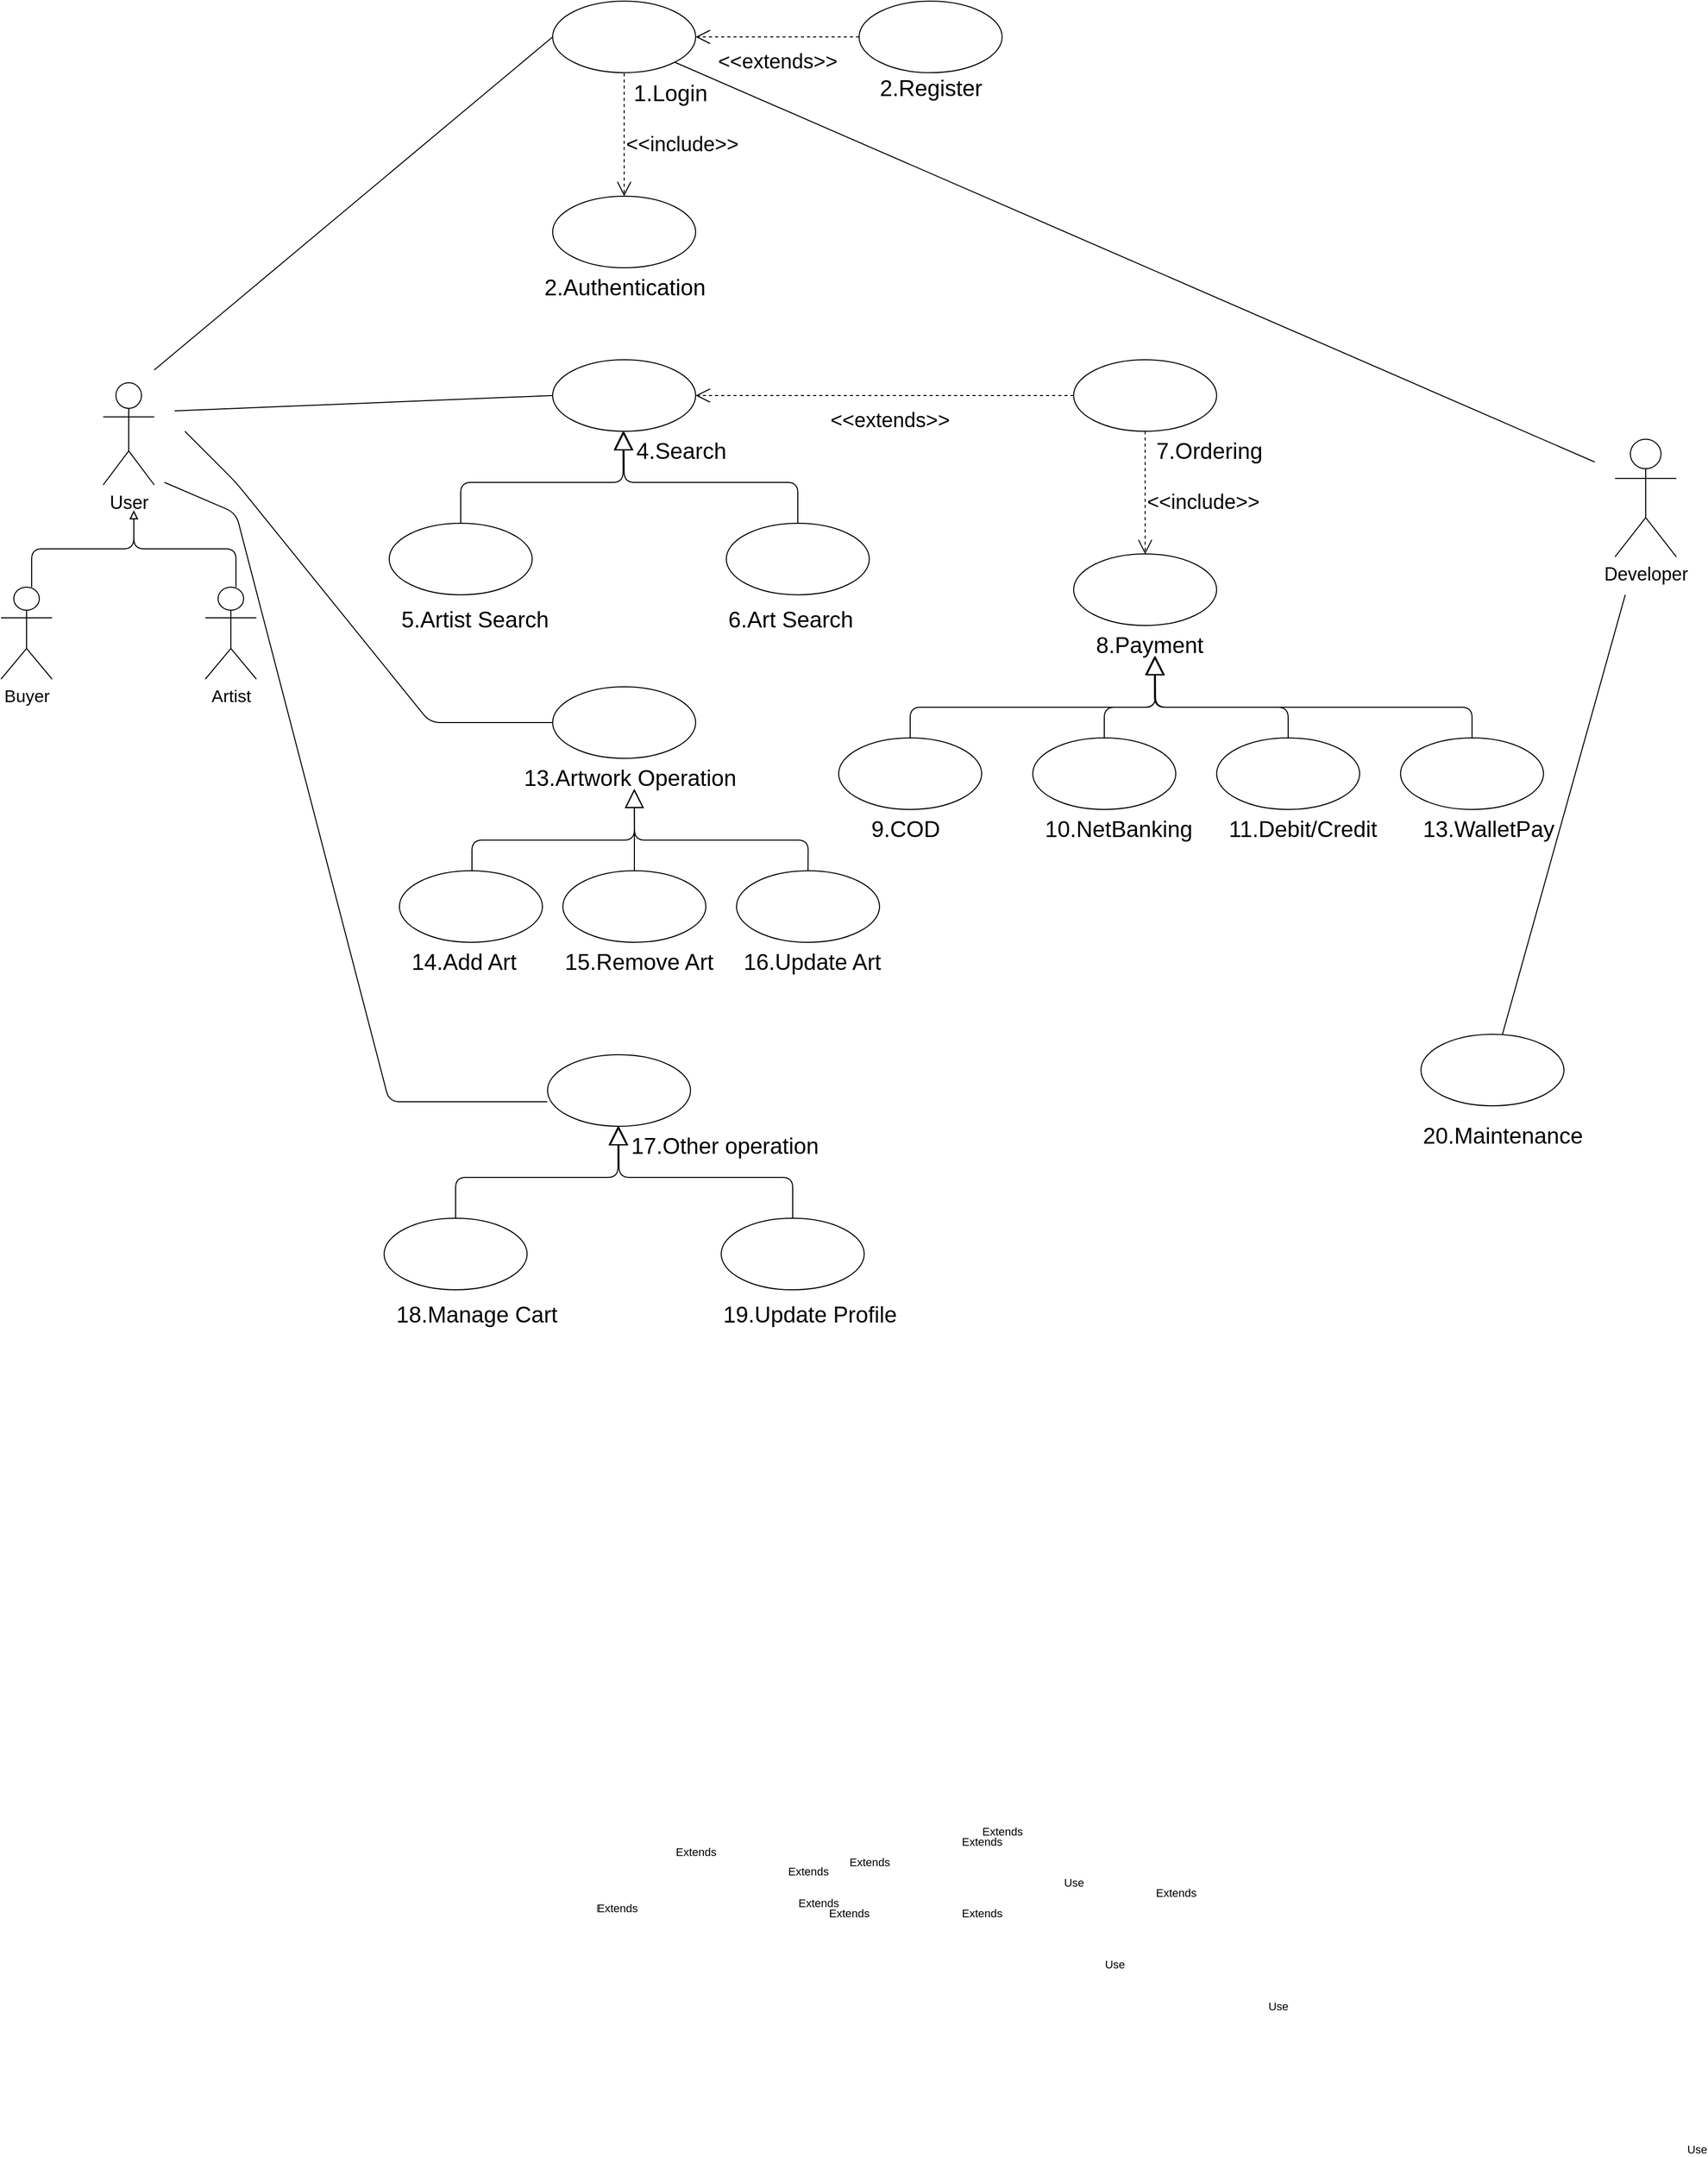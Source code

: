 <mxfile version="12.5.6" type="github"><diagram id="0_n4ICIvHQnt4jsbgFdf" name="Page-1"><mxGraphModel dx="3410" dy="2514" grid="1" gridSize="10" guides="1" tooltips="1" connect="1" arrows="1" fold="1" page="1" pageScale="1" pageWidth="850" pageHeight="1100" math="0" shadow="0"><root><mxCell id="0"/><mxCell id="1" parent="0"/><mxCell id="TF30Tjqb5R2LsZKdakgX-15" value="&lt;font style=&quot;font-size: 18px&quot;&gt;User&lt;/font&gt;" style="shape=umlActor;verticalLabelPosition=bottom;labelBackgroundColor=#ffffff;verticalAlign=top;html=1;outlineConnect=0;" vertex="1" parent="1"><mxGeometry x="-290" y="302.5" width="50" height="100" as="geometry"/></mxCell><mxCell id="TF30Tjqb5R2LsZKdakgX-16" value="&lt;font style=&quot;font-size: 17px&quot;&gt;Buyer&lt;/font&gt;" style="shape=umlActor;verticalLabelPosition=bottom;labelBackgroundColor=#ffffff;verticalAlign=top;html=1;outlineConnect=0;" vertex="1" parent="1"><mxGeometry x="-390" y="502.5" width="50" height="90" as="geometry"/></mxCell><mxCell id="TF30Tjqb5R2LsZKdakgX-17" value="&lt;font style=&quot;font-size: 17px&quot;&gt;Artist&lt;/font&gt;" style="shape=umlActor;verticalLabelPosition=bottom;labelBackgroundColor=#ffffff;verticalAlign=top;html=1;outlineConnect=0;" vertex="1" parent="1"><mxGeometry x="-190" y="502.5" width="50" height="90" as="geometry"/></mxCell><mxCell id="TF30Tjqb5R2LsZKdakgX-18" value="" style="endArrow=block;html=1;endFill=0;edgeStyle=elbowEdgeStyle;elbow=vertical" edge="1" parent="1"><mxGeometry width="100" height="75" relative="1" as="geometry"><mxPoint x="-360" y="502.5" as="sourcePoint"/><mxPoint x="-260" y="427.5" as="targetPoint"/></mxGeometry></mxCell><mxCell id="TF30Tjqb5R2LsZKdakgX-19" value="" style="endArrow=block;html=1;endFill=0;edgeStyle=elbowEdgeStyle;elbow=vertical" edge="1" parent="1"><mxGeometry width="100" height="75" relative="1" as="geometry"><mxPoint x="-160" y="502.5" as="sourcePoint"/><mxPoint x="-260" y="427.5" as="targetPoint"/></mxGeometry></mxCell><mxCell id="TF30Tjqb5R2LsZKdakgX-22" value="" style="ellipse;whiteSpace=wrap;html=1;" vertex="1" parent="1"><mxGeometry x="150" y="-70.88" width="140" height="70" as="geometry"/></mxCell><mxCell id="TF30Tjqb5R2LsZKdakgX-23" value="&lt;span style=&quot;font-size: 22px&quot;&gt;1.Login&lt;/span&gt;" style="text;html=1;align=center;verticalAlign=middle;resizable=0;points=[];autosize=1;" vertex="1" parent="1"><mxGeometry x="220" y="10" width="90" height="20" as="geometry"/></mxCell><mxCell id="TF30Tjqb5R2LsZKdakgX-26" value="" style="ellipse;whiteSpace=wrap;html=1;" vertex="1" parent="1"><mxGeometry x="450" y="-70.88" width="140" height="70" as="geometry"/></mxCell><mxCell id="TF30Tjqb5R2LsZKdakgX-27" value="" style="ellipse;whiteSpace=wrap;html=1;" vertex="1" parent="1"><mxGeometry x="150" y="120" width="140" height="70" as="geometry"/></mxCell><mxCell id="TF30Tjqb5R2LsZKdakgX-29" value="" style="ellipse;whiteSpace=wrap;html=1;" vertex="1" parent="1"><mxGeometry x="150" y="280" width="140" height="70" as="geometry"/></mxCell><mxCell id="TF30Tjqb5R2LsZKdakgX-33" value="" style="ellipse;whiteSpace=wrap;html=1;" vertex="1" parent="1"><mxGeometry x="320" y="440" width="140" height="70" as="geometry"/></mxCell><mxCell id="TF30Tjqb5R2LsZKdakgX-35" value="" style="ellipse;whiteSpace=wrap;html=1;" vertex="1" parent="1"><mxGeometry x="660" y="280" width="140" height="70" as="geometry"/></mxCell><mxCell id="TF30Tjqb5R2LsZKdakgX-38" value="" style="ellipse;whiteSpace=wrap;html=1;" vertex="1" parent="1"><mxGeometry x="-10" y="440" width="140" height="70" as="geometry"/></mxCell><mxCell id="TF30Tjqb5R2LsZKdakgX-39" value="" style="ellipse;whiteSpace=wrap;html=1;" vertex="1" parent="1"><mxGeometry x="150" y="600" width="140" height="70" as="geometry"/></mxCell><mxCell id="TF30Tjqb5R2LsZKdakgX-40" value="" style="ellipse;whiteSpace=wrap;html=1;" vertex="1" parent="1"><mxGeometry x="330" y="780" width="140" height="70" as="geometry"/></mxCell><mxCell id="TF30Tjqb5R2LsZKdakgX-41" value="" style="ellipse;whiteSpace=wrap;html=1;" vertex="1" parent="1"><mxGeometry x="160" y="780" width="140" height="70" as="geometry"/></mxCell><mxCell id="TF30Tjqb5R2LsZKdakgX-42" value="" style="ellipse;whiteSpace=wrap;html=1;" vertex="1" parent="1"><mxGeometry y="780" width="140" height="70" as="geometry"/></mxCell><mxCell id="TF30Tjqb5R2LsZKdakgX-43" value="" style="ellipse;whiteSpace=wrap;html=1;" vertex="1" parent="1"><mxGeometry x="980" y="650" width="140" height="70" as="geometry"/></mxCell><mxCell id="TF30Tjqb5R2LsZKdakgX-44" value="&lt;font style=&quot;font-size: 18px&quot;&gt;Developer&lt;/font&gt;" style="shape=umlActor;verticalLabelPosition=bottom;labelBackgroundColor=#ffffff;verticalAlign=top;html=1;" vertex="1" parent="1"><mxGeometry x="1190" y="357.79" width="60" height="115" as="geometry"/></mxCell><mxCell id="TF30Tjqb5R2LsZKdakgX-45" value="Use" style="endArrow=open;endSize=12;dashed=1;html=1;entryX=0.5;entryY=0;entryDx=0;entryDy=0;" edge="1" parent="1" target="TF30Tjqb5R2LsZKdakgX-27"><mxGeometry x="1" y="1795" width="160" relative="1" as="geometry"><mxPoint x="220" y="-0.29" as="sourcePoint"/><mxPoint x="380" y="-0.29" as="targetPoint"/><mxPoint x="-1315" y="1730" as="offset"/></mxGeometry></mxCell><mxCell id="TF30Tjqb5R2LsZKdakgX-46" value="&lt;font style=&quot;font-size: 22px&quot;&gt;2.Authentication&lt;/font&gt;" style="text;html=1;" vertex="1" parent="1"><mxGeometry x="140" y="190" width="180" height="30" as="geometry"/></mxCell><mxCell id="TF30Tjqb5R2LsZKdakgX-47" value="&lt;font style=&quot;font-size: 20px&quot;&gt;&amp;lt;&amp;lt;include&amp;gt;&amp;gt;&lt;/font&gt;" style="text;html=1;" vertex="1" parent="1"><mxGeometry x="220" y="50" width="120" height="30" as="geometry"/></mxCell><mxCell id="TF30Tjqb5R2LsZKdakgX-49" value="&lt;span style=&quot;font-size: 22px&quot;&gt;2.Register&lt;/span&gt;" style="text;html=1;align=center;verticalAlign=middle;resizable=0;points=[];autosize=1;" vertex="1" parent="1"><mxGeometry x="460" y="5" width="120" height="20" as="geometry"/></mxCell><mxCell id="TF30Tjqb5R2LsZKdakgX-50" value="&lt;font style=&quot;font-size: 20px&quot;&gt;&amp;lt;&amp;lt;extends&amp;gt;&amp;gt;&lt;/font&gt;" style="text;html=1;" vertex="1" parent="1"><mxGeometry x="310" y="-30.88" width="120" height="30" as="geometry"/></mxCell><mxCell id="TF30Tjqb5R2LsZKdakgX-52" value="Use" style="endArrow=open;endSize=12;dashed=1;html=1;entryX=1;entryY=0.5;entryDx=0;entryDy=0;exitX=0;exitY=0.5;exitDx=0;exitDy=0;" edge="1" parent="1" source="TF30Tjqb5R2LsZKdakgX-26" target="TF30Tjqb5R2LsZKdakgX-22"><mxGeometry x="-1" y="1818" width="160" relative="1" as="geometry"><mxPoint x="470" y="110" as="sourcePoint"/><mxPoint x="230.0" y="130" as="targetPoint"/><mxPoint x="210" y="-12" as="offset"/></mxGeometry></mxCell><mxCell id="TF30Tjqb5R2LsZKdakgX-53" value="&lt;font style=&quot;font-size: 22px&quot;&gt;4.Search&lt;/font&gt;" style="text;html=1;" vertex="1" parent="1"><mxGeometry x="230" y="350" width="80" height="30" as="geometry"/></mxCell><mxCell id="TF30Tjqb5R2LsZKdakgX-59" value="Extends" style="endArrow=block;endSize=16;endFill=0;html=1;entryX=0.5;entryY=1;entryDx=0;entryDy=0;exitX=0.5;exitY=0;exitDx=0;exitDy=0;" edge="1" parent="1" source="TF30Tjqb5R2LsZKdakgX-38"><mxGeometry x="0.598" y="-1403" width="160" relative="1" as="geometry"><mxPoint x="218.82" y="436.65" as="sourcePoint"/><mxPoint x="218.82" y="350" as="targetPoint"/><mxPoint x="-1212" y="1395" as="offset"/><Array as="points"><mxPoint x="60" y="400"/><mxPoint x="219" y="400"/></Array></mxGeometry></mxCell><mxCell id="TF30Tjqb5R2LsZKdakgX-60" value="Extends" style="endArrow=block;endSize=16;endFill=0;html=1;entryX=0.5;entryY=1;entryDx=0;entryDy=0;" edge="1" parent="1" source="TF30Tjqb5R2LsZKdakgX-33"><mxGeometry x="-0.692" y="1352" width="160" relative="1" as="geometry"><mxPoint x="61" y="440" as="sourcePoint"/><mxPoint x="219.82" y="350" as="targetPoint"/><mxPoint x="70" y="-2" as="offset"/><Array as="points"><mxPoint x="390" y="400"/><mxPoint x="220" y="400"/></Array></mxGeometry></mxCell><mxCell id="TF30Tjqb5R2LsZKdakgX-61" value="&lt;font style=&quot;font-size: 22px&quot;&gt;5.Artist Search&lt;/font&gt;" style="text;html=1;" vertex="1" parent="1"><mxGeometry x="-0.35" y="515" width="70" height="30" as="geometry"/></mxCell><mxCell id="TF30Tjqb5R2LsZKdakgX-62" value="&lt;span style=&quot;font-size: 22px&quot;&gt;6.Art Search&lt;/span&gt;" style="text;html=1;" vertex="1" parent="1"><mxGeometry x="320" y="515" width="100" height="30" as="geometry"/></mxCell><mxCell id="TF30Tjqb5R2LsZKdakgX-63" value="&lt;font style=&quot;font-size: 22px&quot;&gt;13.Artwork Operation&lt;/font&gt;" style="text;html=1;" vertex="1" parent="1"><mxGeometry x="120" y="670" width="100" height="30" as="geometry"/></mxCell><mxCell id="TF30Tjqb5R2LsZKdakgX-65" value="Extends" style="endArrow=block;endSize=16;endFill=0;html=1;entryX=0.5;entryY=1;entryDx=0;entryDy=0;" edge="1" parent="1"><mxGeometry x="-1" y="-1041" width="160" relative="1" as="geometry"><mxPoint x="230" y="780" as="sourcePoint"/><mxPoint x="230" y="700" as="targetPoint"/><mxPoint x="-831" y="1020" as="offset"/></mxGeometry></mxCell><mxCell id="TF30Tjqb5R2LsZKdakgX-66" value="Extends" style="endArrow=block;endSize=16;endFill=0;html=1;entryX=0.5;entryY=1;entryDx=0;entryDy=0;" edge="1" parent="1"><mxGeometry x="0.582" y="-1024" width="160" relative="1" as="geometry"><mxPoint x="71" y="780" as="sourcePoint"/><mxPoint x="229.82" y="700" as="targetPoint"/><mxPoint x="-854" y="1013" as="offset"/><Array as="points"><mxPoint x="71" y="750"/><mxPoint x="230" y="750"/></Array></mxGeometry></mxCell><mxCell id="TF30Tjqb5R2LsZKdakgX-67" value="Extends" style="endArrow=block;endSize=16;endFill=0;html=1;entryX=0.5;entryY=1;entryDx=0;entryDy=0;" edge="1" parent="1"><mxGeometry x="0.121" y="990" width="160" relative="1" as="geometry"><mxPoint x="400" y="780" as="sourcePoint"/><mxPoint x="230.0" y="700" as="targetPoint"/><mxPoint as="offset"/><Array as="points"><mxPoint x="400.18" y="750"/><mxPoint x="230.18" y="750"/></Array></mxGeometry></mxCell><mxCell id="TF30Tjqb5R2LsZKdakgX-68" value="" style="ellipse;whiteSpace=wrap;html=1;" vertex="1" parent="1"><mxGeometry x="145.0" y="960" width="140" height="70" as="geometry"/></mxCell><mxCell id="TF30Tjqb5R2LsZKdakgX-69" value="" style="ellipse;whiteSpace=wrap;html=1;" vertex="1" parent="1"><mxGeometry x="315" y="1120" width="140" height="70" as="geometry"/></mxCell><mxCell id="TF30Tjqb5R2LsZKdakgX-70" value="" style="ellipse;whiteSpace=wrap;html=1;" vertex="1" parent="1"><mxGeometry x="-15.0" y="1120" width="140" height="70" as="geometry"/></mxCell><mxCell id="TF30Tjqb5R2LsZKdakgX-71" value="&lt;font style=&quot;font-size: 22px&quot;&gt;17.Other operation&lt;/font&gt;" style="text;html=1;" vertex="1" parent="1"><mxGeometry x="225.0" y="1030" width="80" height="30" as="geometry"/></mxCell><mxCell id="TF30Tjqb5R2LsZKdakgX-72" value="Extends" style="endArrow=block;endSize=16;endFill=0;html=1;entryX=0.5;entryY=1;entryDx=0;entryDy=0;exitX=0.5;exitY=0;exitDx=0;exitDy=0;" edge="1" parent="1" source="TF30Tjqb5R2LsZKdakgX-70"><mxGeometry x="1" y="812" width="160" relative="1" as="geometry"><mxPoint x="213.82" y="1116.65" as="sourcePoint"/><mxPoint x="213.82" y="1030" as="targetPoint"/><mxPoint x="810" y="762" as="offset"/><Array as="points"><mxPoint x="55.0" y="1080"/><mxPoint x="214.0" y="1080"/></Array></mxGeometry></mxCell><mxCell id="TF30Tjqb5R2LsZKdakgX-73" value="Extends" style="endArrow=block;endSize=16;endFill=0;html=1;entryX=0.5;entryY=1;entryDx=0;entryDy=0;" edge="1" parent="1" source="TF30Tjqb5R2LsZKdakgX-69"><mxGeometry x="1" y="812" width="160" relative="1" as="geometry"><mxPoint x="56.0" y="1120" as="sourcePoint"/><mxPoint x="214.82" y="1030" as="targetPoint"/><mxPoint x="810" y="762" as="offset"/><Array as="points"><mxPoint x="385" y="1080"/><mxPoint x="215.0" y="1080"/></Array></mxGeometry></mxCell><mxCell id="TF30Tjqb5R2LsZKdakgX-74" value="&lt;span style=&quot;font-size: 22px&quot;&gt;18.Manage Cart&lt;/span&gt;" style="text;html=1;" vertex="1" parent="1"><mxGeometry x="-5.35" y="1195" width="70" height="30" as="geometry"/></mxCell><mxCell id="TF30Tjqb5R2LsZKdakgX-75" value="&lt;font style=&quot;font-size: 22px&quot;&gt;19.Update Profile&lt;/font&gt;" style="text;html=1;" vertex="1" parent="1"><mxGeometry x="315" y="1195" width="100" height="30" as="geometry"/></mxCell><mxCell id="TF30Tjqb5R2LsZKdakgX-76" value="&lt;font style=&quot;font-size: 20px&quot;&gt;&amp;lt;&amp;lt;extends&amp;gt;&amp;gt;&lt;/font&gt;" style="text;html=1;" vertex="1" parent="1"><mxGeometry x="420" y="320" width="120" height="30" as="geometry"/></mxCell><mxCell id="TF30Tjqb5R2LsZKdakgX-77" value="Use" style="endArrow=open;endSize=12;dashed=1;html=1;entryX=1;entryY=0.5;entryDx=0;entryDy=0;exitX=0;exitY=0.5;exitDx=0;exitDy=0;" edge="1" parent="1" source="TF30Tjqb5R2LsZKdakgX-35"><mxGeometry x="-1" y="1589" width="160" relative="1" as="geometry"><mxPoint x="450.0" y="315.0" as="sourcePoint"/><mxPoint x="290.0" y="315.0" as="targetPoint"/><mxPoint x="200" y="-13" as="offset"/></mxGeometry></mxCell><mxCell id="TF30Tjqb5R2LsZKdakgX-78" value="&lt;font style=&quot;font-size: 22px&quot;&gt;7.Ordering&lt;/font&gt;" style="text;html=1;" vertex="1" parent="1"><mxGeometry x="739.06" y="350" width="80" height="30" as="geometry"/></mxCell><mxCell id="TF30Tjqb5R2LsZKdakgX-80" value="Use" style="endArrow=open;endSize=12;dashed=1;html=1;entryX=0.5;entryY=0;entryDx=0;entryDy=0;" edge="1" parent="1"><mxGeometry x="1" y="1651" width="160" relative="1" as="geometry"><mxPoint x="730.0" y="350.0" as="sourcePoint"/><mxPoint x="730.0" y="470.29" as="targetPoint"/><mxPoint x="-1111" y="1560" as="offset"/></mxGeometry></mxCell><mxCell id="TF30Tjqb5R2LsZKdakgX-81" value="&lt;font style=&quot;font-size: 20px&quot;&gt;&amp;lt;&amp;lt;include&amp;gt;&amp;gt;&lt;/font&gt;" style="text;html=1;" vertex="1" parent="1"><mxGeometry x="730" y="400.29" width="120" height="30" as="geometry"/></mxCell><mxCell id="TF30Tjqb5R2LsZKdakgX-85" value="" style="ellipse;whiteSpace=wrap;html=1;" vertex="1" parent="1"><mxGeometry x="660" y="470" width="140" height="70" as="geometry"/></mxCell><mxCell id="TF30Tjqb5R2LsZKdakgX-86" value="" style="ellipse;whiteSpace=wrap;html=1;" vertex="1" parent="1"><mxGeometry x="800" y="650" width="140" height="70" as="geometry"/></mxCell><mxCell id="TF30Tjqb5R2LsZKdakgX-87" value="" style="ellipse;whiteSpace=wrap;html=1;" vertex="1" parent="1"><mxGeometry x="620" y="650" width="140" height="70" as="geometry"/></mxCell><mxCell id="TF30Tjqb5R2LsZKdakgX-88" value="" style="ellipse;whiteSpace=wrap;html=1;" vertex="1" parent="1"><mxGeometry x="430" y="650" width="140" height="70" as="geometry"/></mxCell><mxCell id="TF30Tjqb5R2LsZKdakgX-89" value="&lt;font style=&quot;font-size: 22px&quot;&gt;8.Payment&lt;/font&gt;" style="text;html=1;" vertex="1" parent="1"><mxGeometry x="680" y="540" width="100" height="30" as="geometry"/></mxCell><mxCell id="TF30Tjqb5R2LsZKdakgX-90" value="Extends" style="endArrow=block;endSize=16;endFill=0;html=1;entryX=0.5;entryY=1;entryDx=0;entryDy=0;exitX=0.5;exitY=0;exitDx=0;exitDy=0;" edge="1" parent="1" source="TF30Tjqb5R2LsZKdakgX-87"><mxGeometry x="-0.538" y="-1186" width="160" relative="1" as="geometry"><mxPoint x="740.0" y="650" as="sourcePoint"/><mxPoint x="740.0" y="570" as="targetPoint"/><mxPoint x="-120" y="-6" as="offset"/><Array as="points"><mxPoint x="690" y="620"/><mxPoint x="740" y="620"/></Array></mxGeometry></mxCell><mxCell id="TF30Tjqb5R2LsZKdakgX-91" value="Extends" style="endArrow=block;endSize=16;endFill=0;html=1;entryX=0.5;entryY=1;entryDx=0;entryDy=0;exitX=0.5;exitY=0;exitDx=0;exitDy=0;" edge="1" parent="1" source="TF30Tjqb5R2LsZKdakgX-88"><mxGeometry x="-0.25" y="-1100" width="160" relative="1" as="geometry"><mxPoint x="581" y="650" as="sourcePoint"/><mxPoint x="739.82" y="570" as="targetPoint"/><mxPoint as="offset"/><Array as="points"><mxPoint x="500" y="620"/><mxPoint x="740" y="620"/></Array></mxGeometry></mxCell><mxCell id="TF30Tjqb5R2LsZKdakgX-92" value="Extends" style="endArrow=block;endSize=16;endFill=0;html=1;entryX=0.5;entryY=1;entryDx=0;entryDy=0;exitX=0.5;exitY=0;exitDx=0;exitDy=0;" edge="1" parent="1" source="TF30Tjqb5R2LsZKdakgX-43"><mxGeometry x="0.744" y="1123" width="160" relative="1" as="geometry"><mxPoint x="1040" y="640" as="sourcePoint"/><mxPoint x="740.0" y="570" as="targetPoint"/><mxPoint x="953" y="1106" as="offset"/><Array as="points"><mxPoint x="1050" y="620"/><mxPoint x="740.18" y="620"/></Array></mxGeometry></mxCell><mxCell id="TF30Tjqb5R2LsZKdakgX-93" value="Extends" style="endArrow=block;endSize=16;endFill=0;html=1;entryX=0.5;entryY=1;entryDx=0;entryDy=0;exitX=0.5;exitY=0;exitDx=0;exitDy=0;" edge="1" parent="1" source="TF30Tjqb5R2LsZKdakgX-86"><mxGeometry x="0.329" y="1160" width="160" relative="1" as="geometry"><mxPoint x="909.24" y="660" as="sourcePoint"/><mxPoint x="739.06" y="570" as="targetPoint"/><mxPoint as="offset"/><Array as="points"><mxPoint x="870" y="620"/><mxPoint x="739.24" y="620"/></Array></mxGeometry></mxCell><mxCell id="TF30Tjqb5R2LsZKdakgX-94" value="&lt;font style=&quot;font-size: 22px&quot;&gt;14.Add Art&lt;/font&gt;" style="text;html=1;" vertex="1" parent="1"><mxGeometry x="10" y="850" width="90" height="30" as="geometry"/></mxCell><mxCell id="TF30Tjqb5R2LsZKdakgX-95" value="&lt;font style=&quot;font-size: 22px&quot;&gt;15.Remove Art&lt;/font&gt;" style="text;html=1;" vertex="1" parent="1"><mxGeometry x="160" y="850" width="80" height="30" as="geometry"/></mxCell><mxCell id="TF30Tjqb5R2LsZKdakgX-96" value="&lt;font style=&quot;font-size: 22px&quot;&gt;16.Update Art&lt;/font&gt;" style="text;html=1;" vertex="1" parent="1"><mxGeometry x="335" y="850" width="80" height="30" as="geometry"/></mxCell><mxCell id="TF30Tjqb5R2LsZKdakgX-98" value="&lt;font style=&quot;font-size: 22px&quot;&gt;9.COD&lt;/font&gt;" style="text;html=1;" vertex="1" parent="1"><mxGeometry x="460" y="720" width="80" height="30" as="geometry"/></mxCell><mxCell id="TF30Tjqb5R2LsZKdakgX-99" value="&lt;font style=&quot;font-size: 22px&quot;&gt;&lt;font style=&quot;font-size: 22px&quot;&gt;10.&lt;/font&gt;&lt;font style=&quot;font-size: 22px&quot;&gt;NetBanking&lt;/font&gt;&lt;/font&gt;" style="text;html=1;" vertex="1" parent="1"><mxGeometry x="630" y="720" width="80" height="30" as="geometry"/></mxCell><mxCell id="TF30Tjqb5R2LsZKdakgX-102" value="&lt;font style=&quot;font-size: 22px&quot;&gt;11.Debit/Credit&lt;/font&gt;" style="text;html=1;" vertex="1" parent="1"><mxGeometry x="810" y="720" width="80" height="30" as="geometry"/></mxCell><mxCell id="TF30Tjqb5R2LsZKdakgX-103" value="&lt;font style=&quot;font-size: 22px&quot;&gt;13.WalletPay&lt;/font&gt;" style="text;html=1;" vertex="1" parent="1"><mxGeometry x="1000" y="720" width="80" height="30" as="geometry"/></mxCell><mxCell id="TF30Tjqb5R2LsZKdakgX-107" value="" style="ellipse;whiteSpace=wrap;html=1;" vertex="1" parent="1"><mxGeometry x="1000" y="940.0" width="140" height="70" as="geometry"/></mxCell><mxCell id="TF30Tjqb5R2LsZKdakgX-108" value="&lt;font style=&quot;font-size: 22px&quot;&gt;20.Maintenance&lt;/font&gt;" style="text;html=1;" vertex="1" parent="1"><mxGeometry x="1000" y="1020.0" width="120" height="30" as="geometry"/></mxCell><mxCell id="TF30Tjqb5R2LsZKdakgX-117" value="" style="endArrow=none;html=1;entryX=0;entryY=0.5;entryDx=0;entryDy=0;" edge="1" parent="1" target="TF30Tjqb5R2LsZKdakgX-22"><mxGeometry width="50" height="50" relative="1" as="geometry"><mxPoint x="-240" y="290" as="sourcePoint"/><mxPoint x="-110" y="270" as="targetPoint"/></mxGeometry></mxCell><mxCell id="TF30Tjqb5R2LsZKdakgX-119" value="" style="endArrow=none;html=1;entryX=0;entryY=0.5;entryDx=0;entryDy=0;" edge="1" parent="1" target="TF30Tjqb5R2LsZKdakgX-29"><mxGeometry width="50" height="50" relative="1" as="geometry"><mxPoint x="-220" y="330" as="sourcePoint"/><mxPoint x="170" y="-15.88" as="targetPoint"/></mxGeometry></mxCell><mxCell id="TF30Tjqb5R2LsZKdakgX-120" value="" style="endArrow=none;html=1;entryX=0;entryY=0.5;entryDx=0;entryDy=0;" edge="1" parent="1" target="TF30Tjqb5R2LsZKdakgX-39"><mxGeometry width="50" height="50" relative="1" as="geometry"><mxPoint x="-210" y="350" as="sourcePoint"/><mxPoint x="180" y="-5.88" as="targetPoint"/><Array as="points"><mxPoint x="-160" y="400"/><mxPoint x="30" y="635"/></Array></mxGeometry></mxCell><mxCell id="TF30Tjqb5R2LsZKdakgX-121" value="" style="endArrow=none;html=1;entryX=-0.001;entryY=0.657;entryDx=0;entryDy=0;entryPerimeter=0;" edge="1" parent="1" target="TF30Tjqb5R2LsZKdakgX-68"><mxGeometry width="50" height="50" relative="1" as="geometry"><mxPoint x="-230" y="400" as="sourcePoint"/><mxPoint x="190" y="4.12" as="targetPoint"/><Array as="points"><mxPoint x="-160" y="430"/><mxPoint x="-10" y="1006"/></Array></mxGeometry></mxCell><mxCell id="TF30Tjqb5R2LsZKdakgX-122" value="" style="endArrow=none;html=1;entryX=1;entryY=1;entryDx=0;entryDy=0;" edge="1" parent="1" target="TF30Tjqb5R2LsZKdakgX-22"><mxGeometry width="50" height="50" relative="1" as="geometry"><mxPoint x="1170" y="380" as="sourcePoint"/><mxPoint x="160" y="-25.88" as="targetPoint"/></mxGeometry></mxCell><mxCell id="TF30Tjqb5R2LsZKdakgX-123" value="" style="endArrow=none;html=1;" edge="1" parent="1" target="TF30Tjqb5R2LsZKdakgX-107"><mxGeometry width="50" height="50" relative="1" as="geometry"><mxPoint x="1200" y="510" as="sourcePoint"/><mxPoint x="280.005" y="-1.388" as="targetPoint"/></mxGeometry></mxCell></root></mxGraphModel></diagram></mxfile>